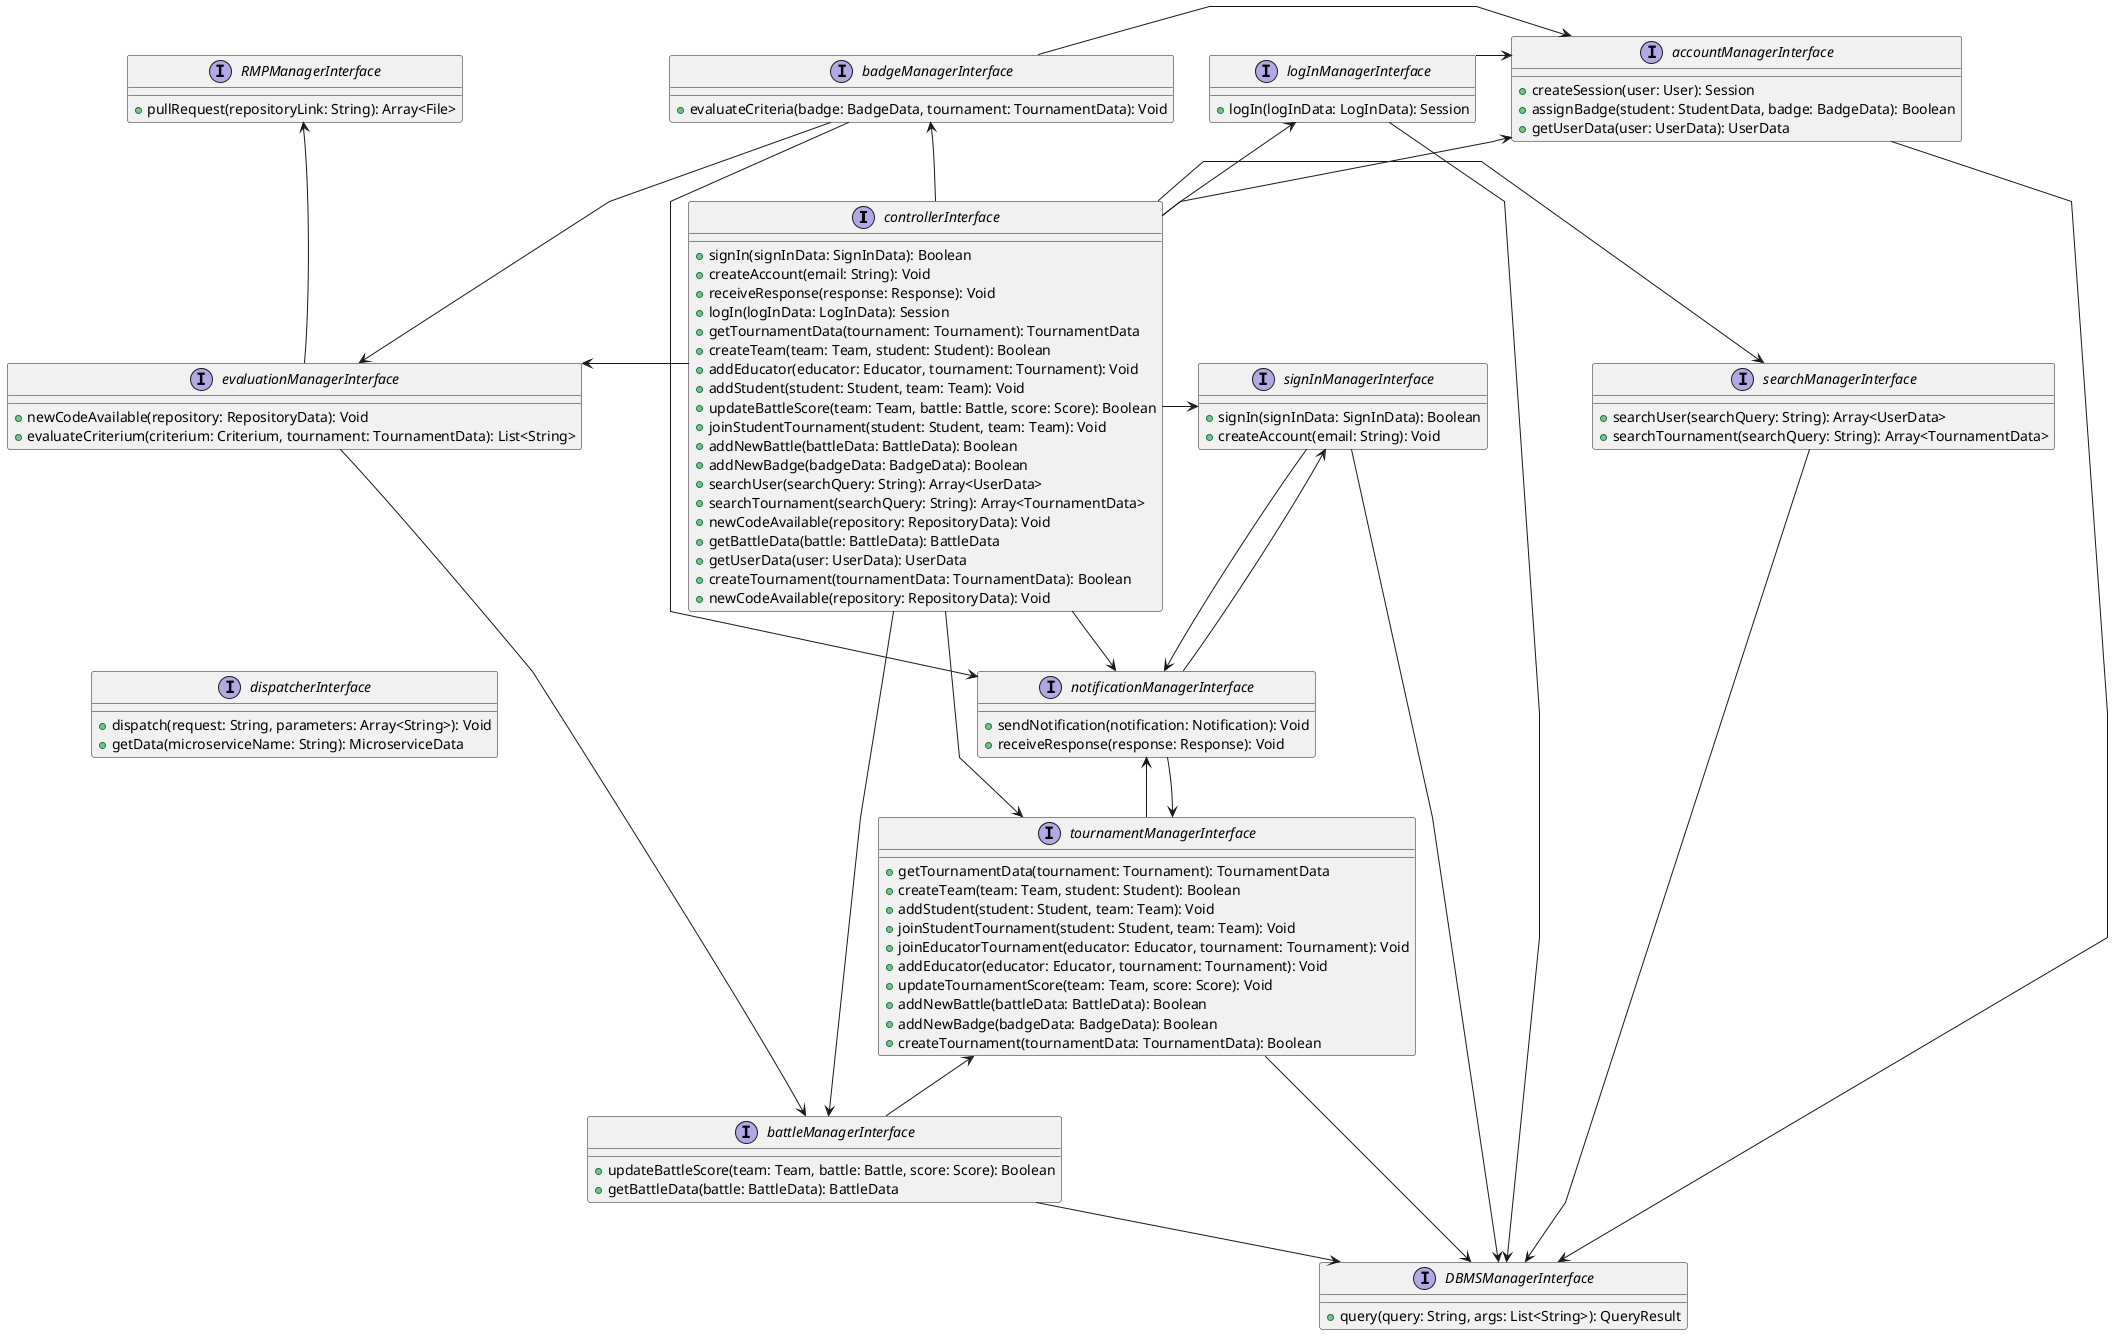 @startuml

skinparam linetype polyline

interface controllerInterface{
    + signIn(signInData: SignInData): Boolean
    + createAccount(email: String): Void
    + receiveResponse(response: Response): Void
    + logIn(logInData: LogInData): Session
    + getTournamentData(tournament: Tournament): TournamentData
    + createTeam(team: Team, student: Student): Boolean
    + addEducator(educator: Educator, tournament: Tournament): Void
    + addStudent(student: Student, team: Team): Void
    + updateBattleScore(team: Team, battle: Battle, score: Score): Boolean
    + joinStudentTournament(student: Student, team: Team): Void
    + addNewBattle(battleData: BattleData): Boolean
    + addNewBadge(badgeData: BadgeData): Boolean
    + searchUser(searchQuery: String): Array<UserData>
    + searchTournament(searchQuery: String): Array<TournamentData>
    + newCodeAvailable(repository: RepositoryData): Void
    + getBattleData(battle: BattleData): BattleData
    + getUserData(user: UserData): UserData
    + createTournament(tournamentData: TournamentData): Boolean
    + newCodeAvailable(repository: RepositoryData): Void
}

interface logInManagerInterface{
    + logIn(logInData: LogInData): Session
}

interface signInManagerInterface{
    + signIn(signInData: SignInData): Boolean
    + createAccount(email: String): Void
}

interface RMPManagerInterface{
    + pullRequest(repositoryLink: String): Array<File>
}

interface evaluationManagerInterface{
    + newCodeAvailable(repository: RepositoryData): Void
    + evaluateCriterium(criterium: Criterium, tournament: TournamentData): List<String>
}

interface notificationManagerInterface{
    + sendNotification(notification: Notification): Void 
    + receiveResponse(response: Response): Void
}

interface badgeManagerInterface{
    + evaluateCriteria(badge: BadgeData, tournament: TournamentData): Void
}

interface battleManagerInterface{
    + updateBattleScore(team: Team, battle: Battle, score: Score): Boolean
    + getBattleData(battle: BattleData): BattleData
}

interface tournamentManagerInterface{
    + getTournamentData(tournament: Tournament): TournamentData
    + createTeam(team: Team, student: Student): Boolean
    + addStudent(student: Student, team: Team): Void
    + joinStudentTournament(student: Student, team: Team): Void
    + joinEducatorTournament(educator: Educator, tournament: Tournament): Void
    + addEducator(educator: Educator, tournament: Tournament): Void
    + updateTournamentScore(team: Team, score: Score): Void
    + addNewBattle(battleData: BattleData): Boolean
    + addNewBadge(badgeData: BadgeData): Boolean
    + createTournament(tournamentData: TournamentData): Boolean
}

interface searchManagerInterface{
    + searchUser(searchQuery: String): Array<UserData>
    + searchTournament(searchQuery: String): Array<TournamentData>
}

interface accountManagerInterface{
    + createSession(user: User): Session
    + assignBadge(student: StudentData, badge: BadgeData): Boolean
    + getUserData(user: UserData): UserData
}

interface dispatcherInterface{
    + dispatch(request: String, parameters: Array<String>): Void
    + getData(microserviceName: String): MicroserviceData
}

interface DBMSManagerInterface{
    + query(query: String, args: List<String>): QueryResult
}

evaluationManagerInterface -[hidden]down- dispatcherInterface
signInManagerInterface -[hidden]up- logInManagerInterface
logInManagerInterface -[hidden]right- accountManagerInterface
notificationManagerInterface -[hidden]down- tournamentManagerInterface
controllerInterface -[hidden]up- badgeManagerInterface
evaluationManagerInterface -[hidden]right- controllerInterface
evaluationManagerInterface -[hidden]up- RMPManagerInterface
evaluationManagerInterface -[hidden]down- battleManagerInterface
controllerInterface -[hidden]right- searchManagerInterface

controllerInterface -> signInManagerInterface
signInManagerInterface -> DBMSManagerInterface
signInManagerInterface --> notificationManagerInterface
controllerInterface --> notificationManagerInterface
notificationManagerInterface --> signInManagerInterface

logInManagerInterface <- controllerInterface
logInManagerInterface -> DBMSManagerInterface
logInManagerInterface -> accountManagerInterface

tournamentManagerInterface <- controllerInterface
tournamentManagerInterface --> notificationManagerInterface
tournamentManagerInterface <-- notificationManagerInterface
tournamentManagerInterface --> DBMSManagerInterface

badgeManagerInterface <-- controllerInterface
badgeManagerInterface --> evaluationManagerInterface
evaluationManagerInterface --> RMPManagerInterface
badgeManagerInterface -> accountManagerInterface
badgeManagerInterface --> notificationManagerInterface
accountManagerInterface --> DBMSManagerInterface

evaluationManagerInterface <- controllerInterface
evaluationManagerInterface --> battleManagerInterface
battleManagerInterface --> DBMSManagerInterface
tournamentManagerInterface <-down- battleManagerInterface

controllerInterface --> battleManagerInterface

controllerInterface -> searchManagerInterface
searchManagerInterface --> DBMSManagerInterface

accountManagerInterface <- controllerInterface

@enduml